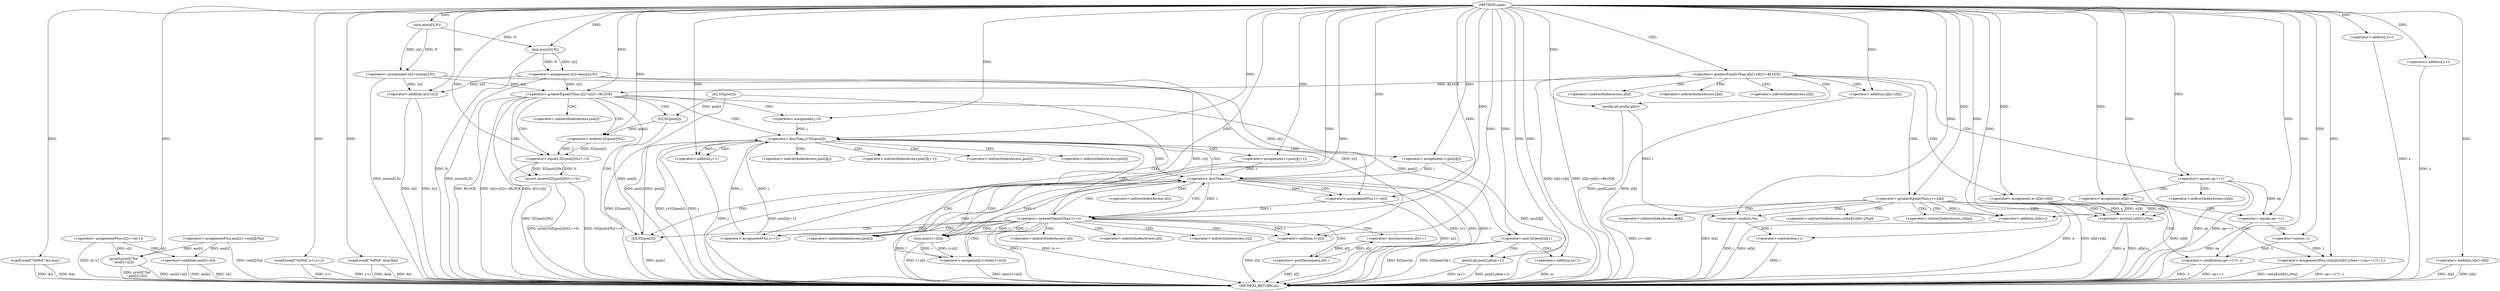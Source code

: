 digraph "main" {  
"1000170" [label = "(METHOD,main)" ]
"1000400" [label = "(METHOD_RETURN,int)" ]
"1000172" [label = "(scanf,scanf(\"%d%d\",&n,&m))" ]
"1000382" [label = "(<operator>.assignmentPlus,s[i]+=s[i-1])" ]
"1000391" [label = "(printf,printf(\"%d\n\",ans[i]+s[i]))" ]
"1000179" [label = "(scanf,scanf(\"%d%d\",x+i,y+i))" ]
"1000209" [label = "(scanf,scanf(\"%d%d\",&op,&k))" ]
"1000274" [label = "(<operator>.assignmentPlus,ans[i]+=cnt[j][i%j])" ]
"1000286" [label = "(<operator>.and,SZ(pos[i])&1)" ]
"1000292" [label = "(pos[i].pb,pos[i].pb(m+1))" ]
"1000188" [label = "(<operator>.assignment,x[i]=min(x[i],N))" ]
"1000197" [label = "(<operator>.assignment,y[i]=min(y[i],N))" ]
"1000216" [label = "(<operator>.greaterEqualsThan,x[k]+y[k]>=BLOCK)" ]
"1000298" [label = "(<operator>.greaterEqualsThan,x[i]+y[i]>=BLOCK)" ]
"1000393" [label = "(<operator>.addition,ans[i]+s[i])" ]
"1000181" [label = "(<operator>.addition,x+i)" ]
"1000184" [label = "(<operator>.addition,y+i)" ]
"1000226" [label = "(pos[k].pb,pos[k].pb(i))" ]
"1000287" [label = "(SZ,SZ(pos[i]))" ]
"1000293" [label = "(<operator>.addition,m+1)" ]
"1000308" [label = "(assert,assert(SZ(pos[i])%2==0))" ]
"1000388" [label = "(<operator>.subtraction,i-1)" ]
"1000192" [label = "(min,min(x[i],N))" ]
"1000201" [label = "(min,min(y[i],N))" ]
"1000217" [label = "(<operator>.addition,x[k]+y[k])" ]
"1000240" [label = "(<operator>.assignment,a=x[k]+y[k])" ]
"1000282" [label = "(<operator>.modulo,i%j)" ]
"1000299" [label = "(<operator>.addition,x[i]+y[i])" ]
"1000319" [label = "(<operator>.assignment,j=0)" ]
"1000322" [label = "(<operator>.lessThan,j<SZ(pos[i]))" ]
"1000328" [label = "(<operator>.assignmentPlus,j+=2)" ]
"1000231" [label = "(<operator>.equals,op==1)" ]
"1000234" [label = "(<operator>.assignment,st[k]=i)" ]
"1000250" [label = "(<operator>.greaterEqualsThan,j>=x[k])" ]
"1000255" [label = "(<operator>.assignmentPlus,cnt[a][(st[k]+j)%a]+=(op==1?1:-1))" ]
"1000309" [label = "(<operator>.equals,SZ(pos[i])%2==0)" ]
"1000333" [label = "(<operator>.assignment,l=pos[i][j])" ]
"1000341" [label = "(<operator>.assignment,r=pos[i][j+1])" ]
"1000242" [label = "(<operator>.addition,x[k]+y[k])" ]
"1000310" [label = "(<operator>.modulo,SZ(pos[i])%2)" ]
"1000324" [label = "(SZ,SZ(pos[i]))" ]
"1000351" [label = "(<operator>.lessThan,l<r)" ]
"1000267" [label = "(<operator>.conditional,op==1?1:-1)" ]
"1000311" [label = "(SZ,SZ(pos[i]))" ]
"1000355" [label = "(<operator>.assignmentPlus,l+=x[i])" ]
"1000365" [label = "(<operator>.postIncrement,s[l]++)" ]
"1000369" [label = "(<operator>.assignment,l=min(r,l+y[i]))" ]
"1000378" [label = "(<operator>.postDecrement,s[l]--)" ]
"1000260" [label = "(<operator>.modulo,(st[k]+j)%a)" ]
"1000268" [label = "(<operator>.equals,op==1)" ]
"1000272" [label = "(<operator>.minus,-1)" ]
"1000347" [label = "(<operator>.addition,j+1)" ]
"1000361" [label = "(<operator>.greaterEqualsThan,l>=r)" ]
"1000261" [label = "(<operator>.addition,st[k]+j)" ]
"1000371" [label = "(min,min(r,l+y[i]))" ]
"1000373" [label = "(<operator>.addition,l+y[i])" ]
"1000235" [label = "(<operator>.indirectIndexAccess,st[k])" ]
"1000243" [label = "(<operator>.indirectIndexAccess,x[k])" ]
"1000246" [label = "(<operator>.indirectIndexAccess,y[k])" ]
"1000252" [label = "(<operator>.indirectIndexAccess,x[k])" ]
"1000256" [label = "(<operator>.indirectIndexAccess,cnt[a][(st[k]+j)%a])" ]
"1000325" [label = "(<operator>.indirectIndexAccess,pos[i])" ]
"1000335" [label = "(<operator>.indirectIndexAccess,pos[i][j])" ]
"1000343" [label = "(<operator>.indirectIndexAccess,pos[i][j+1])" ]
"1000257" [label = "(<operator>.indirectIndexAccess,cnt[a])" ]
"1000312" [label = "(<operator>.indirectIndexAccess,pos[i])" ]
"1000336" [label = "(<operator>.indirectIndexAccess,pos[i])" ]
"1000344" [label = "(<operator>.indirectIndexAccess,pos[i])" ]
"1000357" [label = "(<operator>.indirectIndexAccess,x[i])" ]
"1000366" [label = "(<operator>.indirectIndexAccess,s[l])" ]
"1000379" [label = "(<operator>.indirectIndexAccess,s[l])" ]
"1000262" [label = "(<operator>.indirectIndexAccess,st[k])" ]
"1000375" [label = "(<operator>.indirectIndexAccess,y[i])" ]
  "1000172" -> "1000400"  [ label = "DDG: &n"] 
  "1000172" -> "1000400"  [ label = "DDG: &m"] 
  "1000181" -> "1000400"  [ label = "DDG: x"] 
  "1000179" -> "1000400"  [ label = "DDG: x+i"] 
  "1000184" -> "1000400"  [ label = "DDG: y"] 
  "1000179" -> "1000400"  [ label = "DDG: y+i"] 
  "1000188" -> "1000400"  [ label = "DDG: min(x[i],N)"] 
  "1000201" -> "1000400"  [ label = "DDG: N"] 
  "1000197" -> "1000400"  [ label = "DDG: min(y[i],N)"] 
  "1000209" -> "1000400"  [ label = "DDG: &op"] 
  "1000209" -> "1000400"  [ label = "DDG: &k"] 
  "1000217" -> "1000400"  [ label = "DDG: x[k]"] 
  "1000217" -> "1000400"  [ label = "DDG: y[k]"] 
  "1000216" -> "1000400"  [ label = "DDG: x[k]+y[k]"] 
  "1000216" -> "1000400"  [ label = "DDG: x[k]+y[k]>=BLOCK"] 
  "1000231" -> "1000400"  [ label = "DDG: op"] 
  "1000231" -> "1000400"  [ label = "DDG: op==1"] 
  "1000234" -> "1000400"  [ label = "DDG: st[k]"] 
  "1000240" -> "1000400"  [ label = "DDG: a"] 
  "1000242" -> "1000400"  [ label = "DDG: y[k]"] 
  "1000240" -> "1000400"  [ label = "DDG: x[k]+y[k]"] 
  "1000250" -> "1000400"  [ label = "DDG: x[k]"] 
  "1000250" -> "1000400"  [ label = "DDG: j>=x[k]"] 
  "1000261" -> "1000400"  [ label = "DDG: st[k]"] 
  "1000260" -> "1000400"  [ label = "DDG: st[k]+j"] 
  "1000260" -> "1000400"  [ label = "DDG: a"] 
  "1000255" -> "1000400"  [ label = "DDG: cnt[a][(st[k]+j)%a]"] 
  "1000268" -> "1000400"  [ label = "DDG: op"] 
  "1000267" -> "1000400"  [ label = "DDG: op==1"] 
  "1000267" -> "1000400"  [ label = "DDG: -1"] 
  "1000255" -> "1000400"  [ label = "DDG: op==1?1:-1"] 
  "1000226" -> "1000400"  [ label = "DDG: pos[k].pb(i)"] 
  "1000282" -> "1000400"  [ label = "DDG: j"] 
  "1000274" -> "1000400"  [ label = "DDG: cnt[j][i%j]"] 
  "1000287" -> "1000400"  [ label = "DDG: pos[i]"] 
  "1000286" -> "1000400"  [ label = "DDG: SZ(pos[i])"] 
  "1000286" -> "1000400"  [ label = "DDG: SZ(pos[i])&1"] 
  "1000293" -> "1000400"  [ label = "DDG: m"] 
  "1000292" -> "1000400"  [ label = "DDG: m+1"] 
  "1000292" -> "1000400"  [ label = "DDG: pos[i].pb(m+1)"] 
  "1000299" -> "1000400"  [ label = "DDG: x[i]"] 
  "1000299" -> "1000400"  [ label = "DDG: y[i]"] 
  "1000298" -> "1000400"  [ label = "DDG: x[i]+y[i]"] 
  "1000298" -> "1000400"  [ label = "DDG: BLOCK"] 
  "1000298" -> "1000400"  [ label = "DDG: x[i]+y[i]>=BLOCK"] 
  "1000309" -> "1000400"  [ label = "DDG: SZ(pos[i])%2"] 
  "1000308" -> "1000400"  [ label = "DDG: SZ(pos[i])%2==0"] 
  "1000308" -> "1000400"  [ label = "DDG: assert(SZ(pos[i])%2==0)"] 
  "1000322" -> "1000400"  [ label = "DDG: j"] 
  "1000324" -> "1000400"  [ label = "DDG: pos[i]"] 
  "1000322" -> "1000400"  [ label = "DDG: SZ(pos[i])"] 
  "1000322" -> "1000400"  [ label = "DDG: j<SZ(pos[i])"] 
  "1000333" -> "1000400"  [ label = "DDG: pos[i][j]"] 
  "1000347" -> "1000400"  [ label = "DDG: j"] 
  "1000341" -> "1000400"  [ label = "DDG: pos[i][j+1]"] 
  "1000351" -> "1000400"  [ label = "DDG: l"] 
  "1000351" -> "1000400"  [ label = "DDG: r"] 
  "1000351" -> "1000400"  [ label = "DDG: l<r"] 
  "1000355" -> "1000400"  [ label = "DDG: x[i]"] 
  "1000361" -> "1000400"  [ label = "DDG: l"] 
  "1000361" -> "1000400"  [ label = "DDG: r"] 
  "1000361" -> "1000400"  [ label = "DDG: l>=r"] 
  "1000373" -> "1000400"  [ label = "DDG: y[i]"] 
  "1000371" -> "1000400"  [ label = "DDG: l+y[i]"] 
  "1000369" -> "1000400"  [ label = "DDG: min(r,l+y[i])"] 
  "1000378" -> "1000400"  [ label = "DDG: s[l]"] 
  "1000388" -> "1000400"  [ label = "DDG: i"] 
  "1000382" -> "1000400"  [ label = "DDG: s[i-1]"] 
  "1000393" -> "1000400"  [ label = "DDG: ans[i]"] 
  "1000393" -> "1000400"  [ label = "DDG: s[i]"] 
  "1000391" -> "1000400"  [ label = "DDG: ans[i]+s[i]"] 
  "1000391" -> "1000400"  [ label = "DDG: printf(\"%d\n\",ans[i]+s[i])"] 
  "1000170" -> "1000172"  [ label = "DDG: "] 
  "1000170" -> "1000179"  [ label = "DDG: "] 
  "1000170" -> "1000209"  [ label = "DDG: "] 
  "1000170" -> "1000391"  [ label = "DDG: "] 
  "1000382" -> "1000391"  [ label = "DDG: s[i]"] 
  "1000274" -> "1000391"  [ label = "DDG: ans[i]"] 
  "1000192" -> "1000188"  [ label = "DDG: x[i]"] 
  "1000192" -> "1000188"  [ label = "DDG: N"] 
  "1000201" -> "1000197"  [ label = "DDG: y[i]"] 
  "1000201" -> "1000197"  [ label = "DDG: N"] 
  "1000287" -> "1000286"  [ label = "DDG: pos[i]"] 
  "1000170" -> "1000286"  [ label = "DDG: "] 
  "1000170" -> "1000292"  [ label = "DDG: "] 
  "1000274" -> "1000393"  [ label = "DDG: ans[i]"] 
  "1000382" -> "1000393"  [ label = "DDG: s[i]"] 
  "1000170" -> "1000181"  [ label = "DDG: "] 
  "1000170" -> "1000184"  [ label = "DDG: "] 
  "1000170" -> "1000216"  [ label = "DDG: "] 
  "1000170" -> "1000293"  [ label = "DDG: "] 
  "1000197" -> "1000298"  [ label = "DDG: y[i]"] 
  "1000170" -> "1000298"  [ label = "DDG: "] 
  "1000188" -> "1000298"  [ label = "DDG: x[i]"] 
  "1000216" -> "1000298"  [ label = "DDG: BLOCK"] 
  "1000282" -> "1000388"  [ label = "DDG: i"] 
  "1000170" -> "1000388"  [ label = "DDG: "] 
  "1000170" -> "1000192"  [ label = "DDG: "] 
  "1000170" -> "1000201"  [ label = "DDG: "] 
  "1000192" -> "1000201"  [ label = "DDG: N"] 
  "1000170" -> "1000217"  [ label = "DDG: "] 
  "1000170" -> "1000226"  [ label = "DDG: "] 
  "1000170" -> "1000240"  [ label = "DDG: "] 
  "1000226" -> "1000282"  [ label = "DDG: i"] 
  "1000170" -> "1000282"  [ label = "DDG: "] 
  "1000250" -> "1000282"  [ label = "DDG: j"] 
  "1000188" -> "1000299"  [ label = "DDG: x[i]"] 
  "1000170" -> "1000299"  [ label = "DDG: "] 
  "1000197" -> "1000299"  [ label = "DDG: y[i]"] 
  "1000309" -> "1000308"  [ label = "DDG: SZ(pos[i])%2"] 
  "1000309" -> "1000308"  [ label = "DDG: 0"] 
  "1000170" -> "1000319"  [ label = "DDG: "] 
  "1000170" -> "1000328"  [ label = "DDG: "] 
  "1000170" -> "1000234"  [ label = "DDG: "] 
  "1000170" -> "1000255"  [ label = "DDG: "] 
  "1000272" -> "1000255"  [ label = "DDG: 1"] 
  "1000310" -> "1000309"  [ label = "DDG: 2"] 
  "1000310" -> "1000309"  [ label = "DDG: SZ(pos[i])"] 
  "1000170" -> "1000309"  [ label = "DDG: "] 
  "1000319" -> "1000322"  [ label = "DDG: j"] 
  "1000328" -> "1000322"  [ label = "DDG: j"] 
  "1000170" -> "1000322"  [ label = "DDG: "] 
  "1000324" -> "1000322"  [ label = "DDG: pos[i]"] 
  "1000322" -> "1000328"  [ label = "DDG: j"] 
  "1000170" -> "1000231"  [ label = "DDG: "] 
  "1000170" -> "1000242"  [ label = "DDG: "] 
  "1000170" -> "1000250"  [ label = "DDG: "] 
  "1000311" -> "1000310"  [ label = "DDG: pos[i]"] 
  "1000170" -> "1000310"  [ label = "DDG: "] 
  "1000311" -> "1000324"  [ label = "DDG: pos[i]"] 
  "1000170" -> "1000333"  [ label = "DDG: "] 
  "1000170" -> "1000341"  [ label = "DDG: "] 
  "1000170" -> "1000267"  [ label = "DDG: "] 
  "1000272" -> "1000267"  [ label = "DDG: 1"] 
  "1000287" -> "1000311"  [ label = "DDG: pos[i]"] 
  "1000333" -> "1000351"  [ label = "DDG: l"] 
  "1000369" -> "1000351"  [ label = "DDG: l"] 
  "1000170" -> "1000351"  [ label = "DDG: "] 
  "1000341" -> "1000351"  [ label = "DDG: r"] 
  "1000371" -> "1000351"  [ label = "DDG: r"] 
  "1000170" -> "1000355"  [ label = "DDG: "] 
  "1000188" -> "1000355"  [ label = "DDG: x[i]"] 
  "1000371" -> "1000369"  [ label = "DDG: r"] 
  "1000371" -> "1000369"  [ label = "DDG: l+y[i]"] 
  "1000234" -> "1000260"  [ label = "DDG: st[k]"] 
  "1000250" -> "1000260"  [ label = "DDG: j"] 
  "1000170" -> "1000260"  [ label = "DDG: "] 
  "1000240" -> "1000260"  [ label = "DDG: a"] 
  "1000231" -> "1000268"  [ label = "DDG: op"] 
  "1000170" -> "1000268"  [ label = "DDG: "] 
  "1000170" -> "1000272"  [ label = "DDG: "] 
  "1000322" -> "1000347"  [ label = "DDG: j"] 
  "1000170" -> "1000347"  [ label = "DDG: "] 
  "1000351" -> "1000355"  [ label = "DDG: l"] 
  "1000378" -> "1000365"  [ label = "DDG: s[l]"] 
  "1000170" -> "1000369"  [ label = "DDG: "] 
  "1000365" -> "1000378"  [ label = "DDG: s[l]"] 
  "1000234" -> "1000261"  [ label = "DDG: st[k]"] 
  "1000250" -> "1000261"  [ label = "DDG: j"] 
  "1000170" -> "1000261"  [ label = "DDG: "] 
  "1000355" -> "1000361"  [ label = "DDG: l"] 
  "1000170" -> "1000361"  [ label = "DDG: "] 
  "1000351" -> "1000361"  [ label = "DDG: r"] 
  "1000361" -> "1000371"  [ label = "DDG: r"] 
  "1000170" -> "1000371"  [ label = "DDG: "] 
  "1000197" -> "1000371"  [ label = "DDG: y[i]"] 
  "1000361" -> "1000371"  [ label = "DDG: l"] 
  "1000361" -> "1000373"  [ label = "DDG: l"] 
  "1000170" -> "1000373"  [ label = "DDG: "] 
  "1000197" -> "1000373"  [ label = "DDG: y[i]"] 
  "1000286" -> "1000293"  [ label = "CDG: "] 
  "1000286" -> "1000292"  [ label = "CDG: "] 
  "1000216" -> "1000243"  [ label = "CDG: "] 
  "1000216" -> "1000242"  [ label = "CDG: "] 
  "1000216" -> "1000250"  [ label = "CDG: "] 
  "1000216" -> "1000240"  [ label = "CDG: "] 
  "1000216" -> "1000226"  [ label = "CDG: "] 
  "1000216" -> "1000246"  [ label = "CDG: "] 
  "1000216" -> "1000252"  [ label = "CDG: "] 
  "1000216" -> "1000231"  [ label = "CDG: "] 
  "1000298" -> "1000312"  [ label = "CDG: "] 
  "1000298" -> "1000310"  [ label = "CDG: "] 
  "1000298" -> "1000308"  [ label = "CDG: "] 
  "1000298" -> "1000311"  [ label = "CDG: "] 
  "1000298" -> "1000324"  [ label = "CDG: "] 
  "1000298" -> "1000309"  [ label = "CDG: "] 
  "1000298" -> "1000319"  [ label = "CDG: "] 
  "1000298" -> "1000325"  [ label = "CDG: "] 
  "1000298" -> "1000322"  [ label = "CDG: "] 
  "1000322" -> "1000336"  [ label = "CDG: "] 
  "1000322" -> "1000341"  [ label = "CDG: "] 
  "1000322" -> "1000333"  [ label = "CDG: "] 
  "1000322" -> "1000344"  [ label = "CDG: "] 
  "1000322" -> "1000351"  [ label = "CDG: "] 
  "1000322" -> "1000335"  [ label = "CDG: "] 
  "1000322" -> "1000347"  [ label = "CDG: "] 
  "1000322" -> "1000343"  [ label = "CDG: "] 
  "1000231" -> "1000235"  [ label = "CDG: "] 
  "1000231" -> "1000234"  [ label = "CDG: "] 
  "1000250" -> "1000268"  [ label = "CDG: "] 
  "1000250" -> "1000260"  [ label = "CDG: "] 
  "1000250" -> "1000255"  [ label = "CDG: "] 
  "1000250" -> "1000261"  [ label = "CDG: "] 
  "1000250" -> "1000262"  [ label = "CDG: "] 
  "1000250" -> "1000267"  [ label = "CDG: "] 
  "1000250" -> "1000257"  [ label = "CDG: "] 
  "1000250" -> "1000256"  [ label = "CDG: "] 
  "1000351" -> "1000357"  [ label = "CDG: "] 
  "1000351" -> "1000355"  [ label = "CDG: "] 
  "1000351" -> "1000324"  [ label = "CDG: "] 
  "1000351" -> "1000328"  [ label = "CDG: "] 
  "1000351" -> "1000361"  [ label = "CDG: "] 
  "1000351" -> "1000325"  [ label = "CDG: "] 
  "1000351" -> "1000322"  [ label = "CDG: "] 
  "1000268" -> "1000272"  [ label = "CDG: "] 
  "1000361" -> "1000379"  [ label = "CDG: "] 
  "1000361" -> "1000371"  [ label = "CDG: "] 
  "1000361" -> "1000373"  [ label = "CDG: "] 
  "1000361" -> "1000375"  [ label = "CDG: "] 
  "1000361" -> "1000378"  [ label = "CDG: "] 
  "1000361" -> "1000351"  [ label = "CDG: "] 
  "1000361" -> "1000365"  [ label = "CDG: "] 
  "1000361" -> "1000366"  [ label = "CDG: "] 
  "1000361" -> "1000369"  [ label = "CDG: "] 
  "1000361" -> "1000324"  [ label = "CDG: "] 
  "1000361" -> "1000328"  [ label = "CDG: "] 
  "1000361" -> "1000325"  [ label = "CDG: "] 
  "1000361" -> "1000322"  [ label = "CDG: "] 
}
